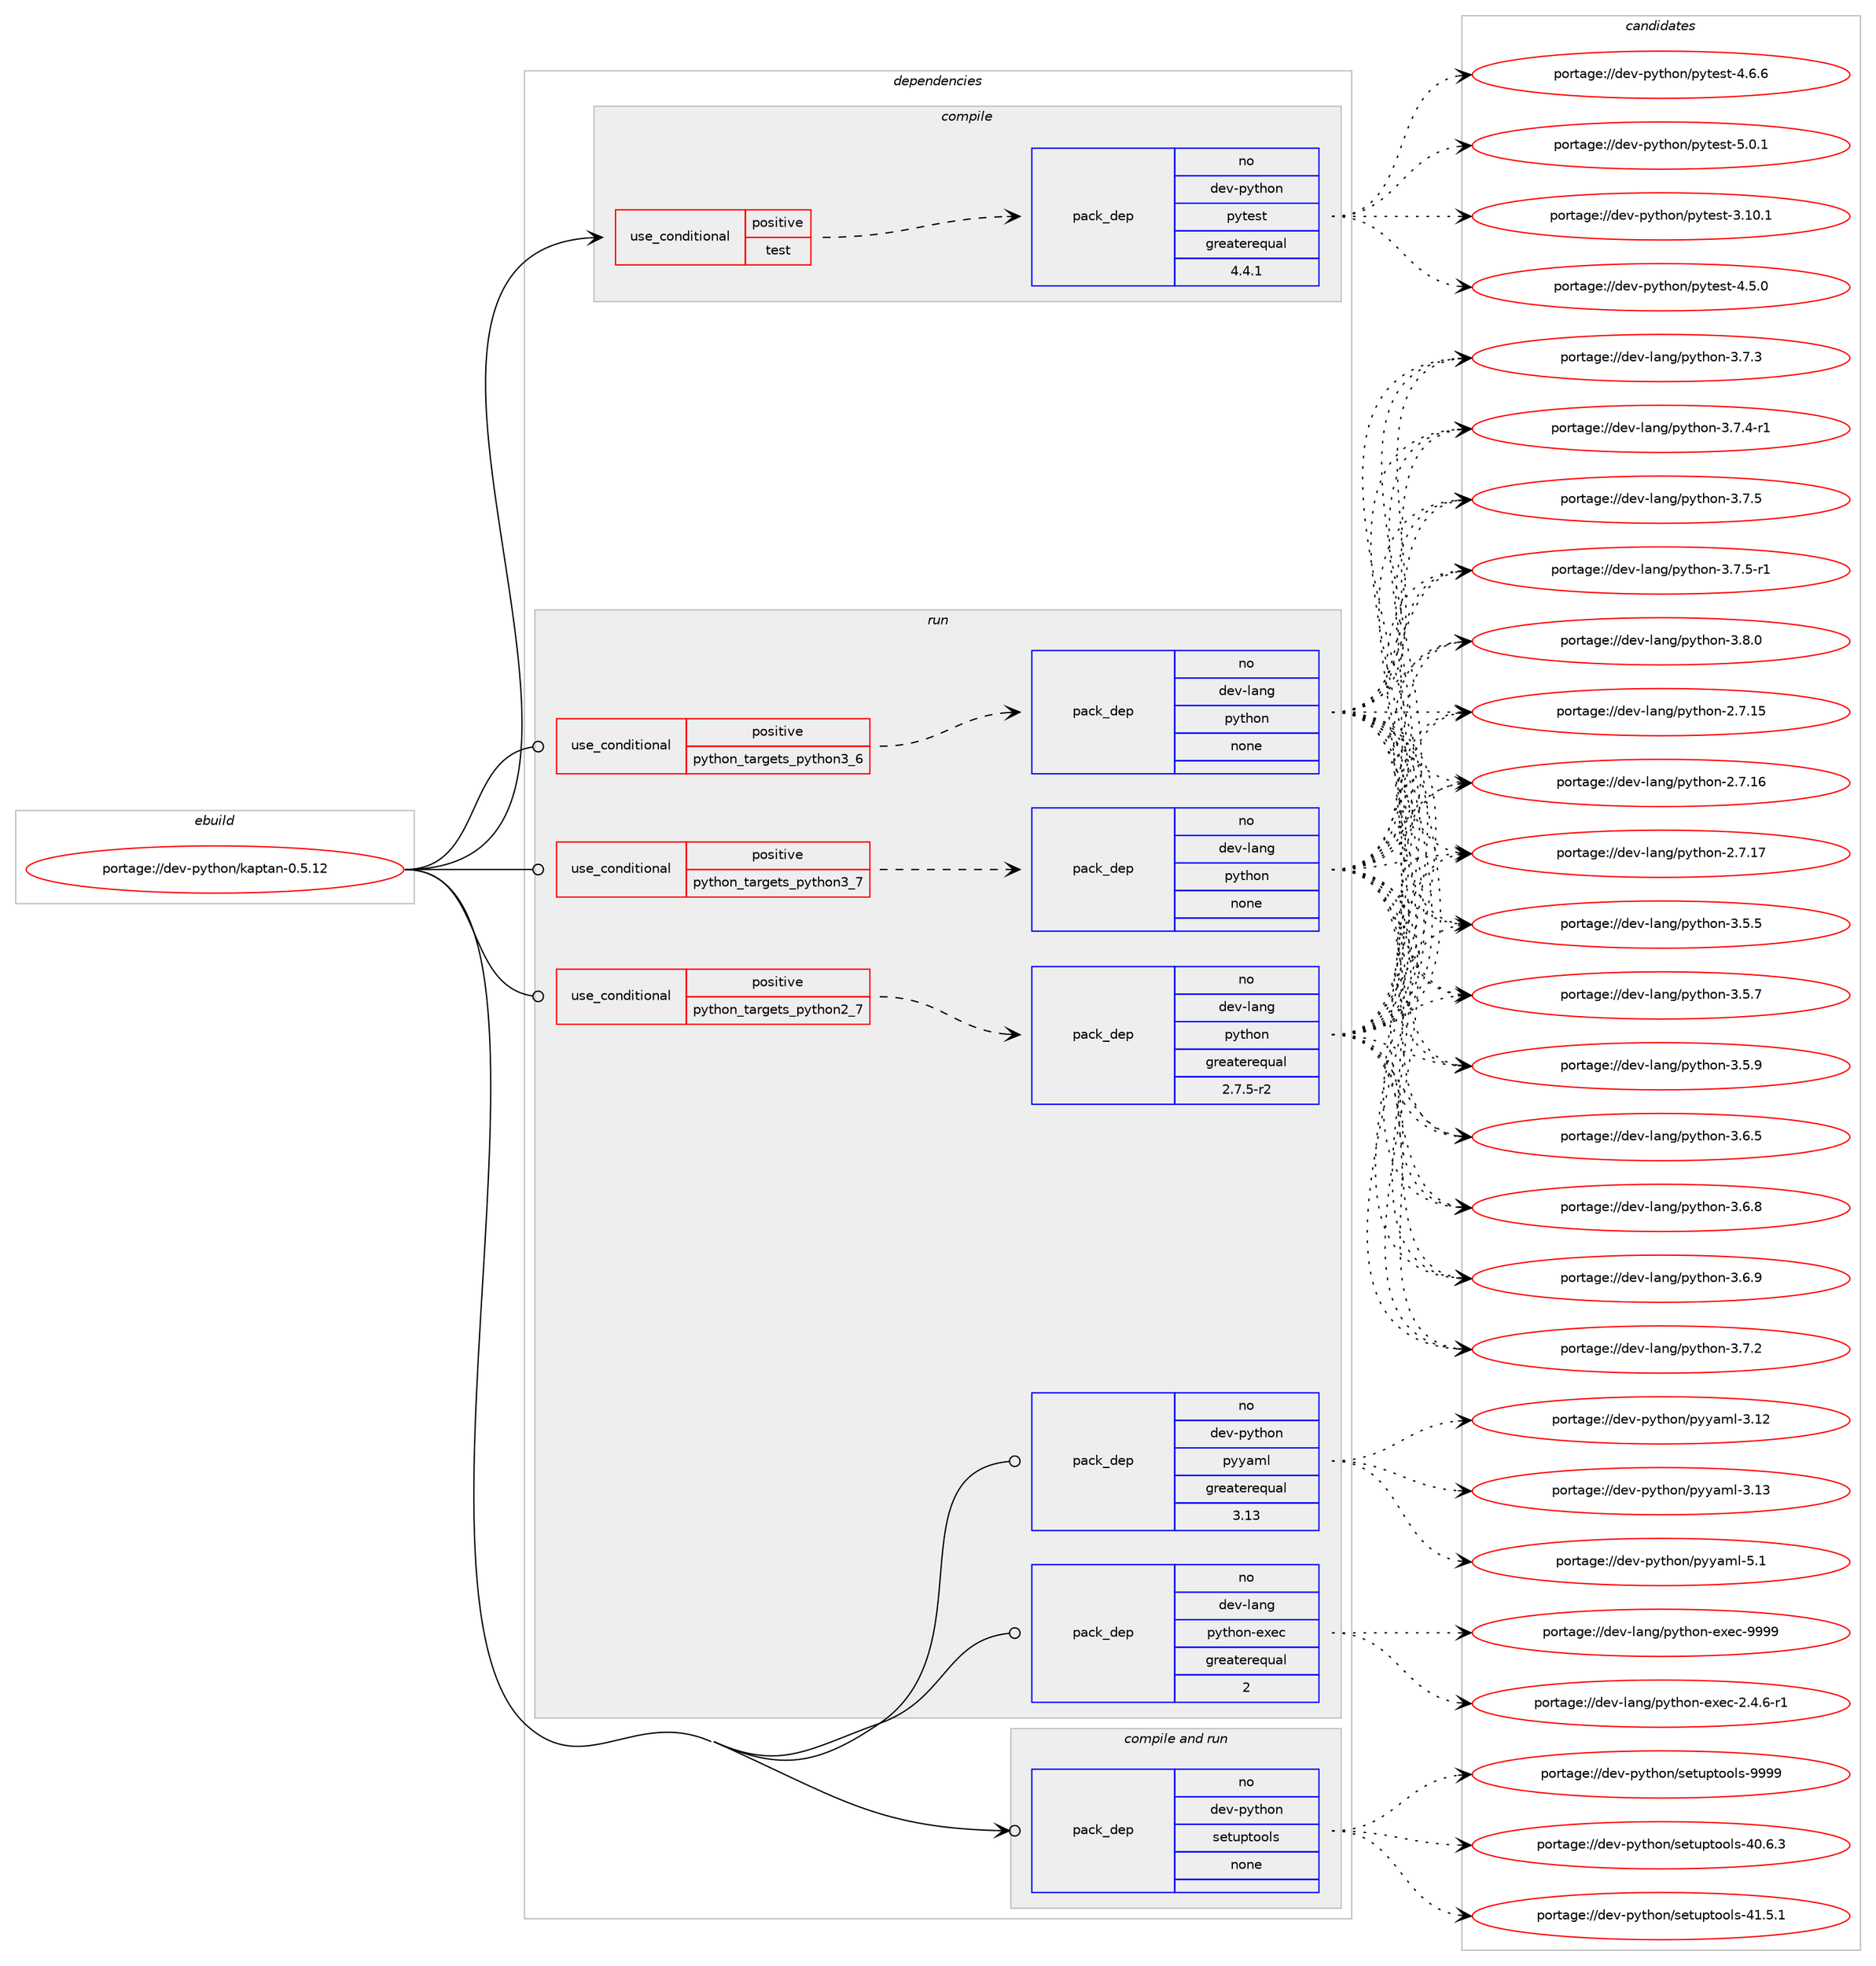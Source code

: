 digraph prolog {

# *************
# Graph options
# *************

newrank=true;
concentrate=true;
compound=true;
graph [rankdir=LR,fontname=Helvetica,fontsize=10,ranksep=1.5];#, ranksep=2.5, nodesep=0.2];
edge  [arrowhead=vee];
node  [fontname=Helvetica,fontsize=10];

# **********
# The ebuild
# **********

subgraph cluster_leftcol {
color=gray;
rank=same;
label=<<i>ebuild</i>>;
id [label="portage://dev-python/kaptan-0.5.12", color=red, width=4, href="../dev-python/kaptan-0.5.12.svg"];
}

# ****************
# The dependencies
# ****************

subgraph cluster_midcol {
color=gray;
label=<<i>dependencies</i>>;
subgraph cluster_compile {
fillcolor="#eeeeee";
style=filled;
label=<<i>compile</i>>;
subgraph cond30952 {
dependency146867 [label=<<TABLE BORDER="0" CELLBORDER="1" CELLSPACING="0" CELLPADDING="4"><TR><TD ROWSPAN="3" CELLPADDING="10">use_conditional</TD></TR><TR><TD>positive</TD></TR><TR><TD>test</TD></TR></TABLE>>, shape=none, color=red];
subgraph pack112591 {
dependency146868 [label=<<TABLE BORDER="0" CELLBORDER="1" CELLSPACING="0" CELLPADDING="4" WIDTH="220"><TR><TD ROWSPAN="6" CELLPADDING="30">pack_dep</TD></TR><TR><TD WIDTH="110">no</TD></TR><TR><TD>dev-python</TD></TR><TR><TD>pytest</TD></TR><TR><TD>greaterequal</TD></TR><TR><TD>4.4.1</TD></TR></TABLE>>, shape=none, color=blue];
}
dependency146867:e -> dependency146868:w [weight=20,style="dashed",arrowhead="vee"];
}
id:e -> dependency146867:w [weight=20,style="solid",arrowhead="vee"];
}
subgraph cluster_compileandrun {
fillcolor="#eeeeee";
style=filled;
label=<<i>compile and run</i>>;
subgraph pack112592 {
dependency146869 [label=<<TABLE BORDER="0" CELLBORDER="1" CELLSPACING="0" CELLPADDING="4" WIDTH="220"><TR><TD ROWSPAN="6" CELLPADDING="30">pack_dep</TD></TR><TR><TD WIDTH="110">no</TD></TR><TR><TD>dev-python</TD></TR><TR><TD>setuptools</TD></TR><TR><TD>none</TD></TR><TR><TD></TD></TR></TABLE>>, shape=none, color=blue];
}
id:e -> dependency146869:w [weight=20,style="solid",arrowhead="odotvee"];
}
subgraph cluster_run {
fillcolor="#eeeeee";
style=filled;
label=<<i>run</i>>;
subgraph cond30953 {
dependency146870 [label=<<TABLE BORDER="0" CELLBORDER="1" CELLSPACING="0" CELLPADDING="4"><TR><TD ROWSPAN="3" CELLPADDING="10">use_conditional</TD></TR><TR><TD>positive</TD></TR><TR><TD>python_targets_python2_7</TD></TR></TABLE>>, shape=none, color=red];
subgraph pack112593 {
dependency146871 [label=<<TABLE BORDER="0" CELLBORDER="1" CELLSPACING="0" CELLPADDING="4" WIDTH="220"><TR><TD ROWSPAN="6" CELLPADDING="30">pack_dep</TD></TR><TR><TD WIDTH="110">no</TD></TR><TR><TD>dev-lang</TD></TR><TR><TD>python</TD></TR><TR><TD>greaterequal</TD></TR><TR><TD>2.7.5-r2</TD></TR></TABLE>>, shape=none, color=blue];
}
dependency146870:e -> dependency146871:w [weight=20,style="dashed",arrowhead="vee"];
}
id:e -> dependency146870:w [weight=20,style="solid",arrowhead="odot"];
subgraph cond30954 {
dependency146872 [label=<<TABLE BORDER="0" CELLBORDER="1" CELLSPACING="0" CELLPADDING="4"><TR><TD ROWSPAN="3" CELLPADDING="10">use_conditional</TD></TR><TR><TD>positive</TD></TR><TR><TD>python_targets_python3_6</TD></TR></TABLE>>, shape=none, color=red];
subgraph pack112594 {
dependency146873 [label=<<TABLE BORDER="0" CELLBORDER="1" CELLSPACING="0" CELLPADDING="4" WIDTH="220"><TR><TD ROWSPAN="6" CELLPADDING="30">pack_dep</TD></TR><TR><TD WIDTH="110">no</TD></TR><TR><TD>dev-lang</TD></TR><TR><TD>python</TD></TR><TR><TD>none</TD></TR><TR><TD></TD></TR></TABLE>>, shape=none, color=blue];
}
dependency146872:e -> dependency146873:w [weight=20,style="dashed",arrowhead="vee"];
}
id:e -> dependency146872:w [weight=20,style="solid",arrowhead="odot"];
subgraph cond30955 {
dependency146874 [label=<<TABLE BORDER="0" CELLBORDER="1" CELLSPACING="0" CELLPADDING="4"><TR><TD ROWSPAN="3" CELLPADDING="10">use_conditional</TD></TR><TR><TD>positive</TD></TR><TR><TD>python_targets_python3_7</TD></TR></TABLE>>, shape=none, color=red];
subgraph pack112595 {
dependency146875 [label=<<TABLE BORDER="0" CELLBORDER="1" CELLSPACING="0" CELLPADDING="4" WIDTH="220"><TR><TD ROWSPAN="6" CELLPADDING="30">pack_dep</TD></TR><TR><TD WIDTH="110">no</TD></TR><TR><TD>dev-lang</TD></TR><TR><TD>python</TD></TR><TR><TD>none</TD></TR><TR><TD></TD></TR></TABLE>>, shape=none, color=blue];
}
dependency146874:e -> dependency146875:w [weight=20,style="dashed",arrowhead="vee"];
}
id:e -> dependency146874:w [weight=20,style="solid",arrowhead="odot"];
subgraph pack112596 {
dependency146876 [label=<<TABLE BORDER="0" CELLBORDER="1" CELLSPACING="0" CELLPADDING="4" WIDTH="220"><TR><TD ROWSPAN="6" CELLPADDING="30">pack_dep</TD></TR><TR><TD WIDTH="110">no</TD></TR><TR><TD>dev-lang</TD></TR><TR><TD>python-exec</TD></TR><TR><TD>greaterequal</TD></TR><TR><TD>2</TD></TR></TABLE>>, shape=none, color=blue];
}
id:e -> dependency146876:w [weight=20,style="solid",arrowhead="odot"];
subgraph pack112597 {
dependency146877 [label=<<TABLE BORDER="0" CELLBORDER="1" CELLSPACING="0" CELLPADDING="4" WIDTH="220"><TR><TD ROWSPAN="6" CELLPADDING="30">pack_dep</TD></TR><TR><TD WIDTH="110">no</TD></TR><TR><TD>dev-python</TD></TR><TR><TD>pyyaml</TD></TR><TR><TD>greaterequal</TD></TR><TR><TD>3.13</TD></TR></TABLE>>, shape=none, color=blue];
}
id:e -> dependency146877:w [weight=20,style="solid",arrowhead="odot"];
}
}

# **************
# The candidates
# **************

subgraph cluster_choices {
rank=same;
color=gray;
label=<<i>candidates</i>>;

subgraph choice112591 {
color=black;
nodesep=1;
choiceportage100101118451121211161041111104711212111610111511645514649484649 [label="portage://dev-python/pytest-3.10.1", color=red, width=4,href="../dev-python/pytest-3.10.1.svg"];
choiceportage1001011184511212111610411111047112121116101115116455246534648 [label="portage://dev-python/pytest-4.5.0", color=red, width=4,href="../dev-python/pytest-4.5.0.svg"];
choiceportage1001011184511212111610411111047112121116101115116455246544654 [label="portage://dev-python/pytest-4.6.6", color=red, width=4,href="../dev-python/pytest-4.6.6.svg"];
choiceportage1001011184511212111610411111047112121116101115116455346484649 [label="portage://dev-python/pytest-5.0.1", color=red, width=4,href="../dev-python/pytest-5.0.1.svg"];
dependency146868:e -> choiceportage100101118451121211161041111104711212111610111511645514649484649:w [style=dotted,weight="100"];
dependency146868:e -> choiceportage1001011184511212111610411111047112121116101115116455246534648:w [style=dotted,weight="100"];
dependency146868:e -> choiceportage1001011184511212111610411111047112121116101115116455246544654:w [style=dotted,weight="100"];
dependency146868:e -> choiceportage1001011184511212111610411111047112121116101115116455346484649:w [style=dotted,weight="100"];
}
subgraph choice112592 {
color=black;
nodesep=1;
choiceportage100101118451121211161041111104711510111611711211611111110811545524846544651 [label="portage://dev-python/setuptools-40.6.3", color=red, width=4,href="../dev-python/setuptools-40.6.3.svg"];
choiceportage100101118451121211161041111104711510111611711211611111110811545524946534649 [label="portage://dev-python/setuptools-41.5.1", color=red, width=4,href="../dev-python/setuptools-41.5.1.svg"];
choiceportage10010111845112121116104111110471151011161171121161111111081154557575757 [label="portage://dev-python/setuptools-9999", color=red, width=4,href="../dev-python/setuptools-9999.svg"];
dependency146869:e -> choiceportage100101118451121211161041111104711510111611711211611111110811545524846544651:w [style=dotted,weight="100"];
dependency146869:e -> choiceportage100101118451121211161041111104711510111611711211611111110811545524946534649:w [style=dotted,weight="100"];
dependency146869:e -> choiceportage10010111845112121116104111110471151011161171121161111111081154557575757:w [style=dotted,weight="100"];
}
subgraph choice112593 {
color=black;
nodesep=1;
choiceportage10010111845108971101034711212111610411111045504655464953 [label="portage://dev-lang/python-2.7.15", color=red, width=4,href="../dev-lang/python-2.7.15.svg"];
choiceportage10010111845108971101034711212111610411111045504655464954 [label="portage://dev-lang/python-2.7.16", color=red, width=4,href="../dev-lang/python-2.7.16.svg"];
choiceportage10010111845108971101034711212111610411111045504655464955 [label="portage://dev-lang/python-2.7.17", color=red, width=4,href="../dev-lang/python-2.7.17.svg"];
choiceportage100101118451089711010347112121116104111110455146534653 [label="portage://dev-lang/python-3.5.5", color=red, width=4,href="../dev-lang/python-3.5.5.svg"];
choiceportage100101118451089711010347112121116104111110455146534655 [label="portage://dev-lang/python-3.5.7", color=red, width=4,href="../dev-lang/python-3.5.7.svg"];
choiceportage100101118451089711010347112121116104111110455146534657 [label="portage://dev-lang/python-3.5.9", color=red, width=4,href="../dev-lang/python-3.5.9.svg"];
choiceportage100101118451089711010347112121116104111110455146544653 [label="portage://dev-lang/python-3.6.5", color=red, width=4,href="../dev-lang/python-3.6.5.svg"];
choiceportage100101118451089711010347112121116104111110455146544656 [label="portage://dev-lang/python-3.6.8", color=red, width=4,href="../dev-lang/python-3.6.8.svg"];
choiceportage100101118451089711010347112121116104111110455146544657 [label="portage://dev-lang/python-3.6.9", color=red, width=4,href="../dev-lang/python-3.6.9.svg"];
choiceportage100101118451089711010347112121116104111110455146554650 [label="portage://dev-lang/python-3.7.2", color=red, width=4,href="../dev-lang/python-3.7.2.svg"];
choiceportage100101118451089711010347112121116104111110455146554651 [label="portage://dev-lang/python-3.7.3", color=red, width=4,href="../dev-lang/python-3.7.3.svg"];
choiceportage1001011184510897110103471121211161041111104551465546524511449 [label="portage://dev-lang/python-3.7.4-r1", color=red, width=4,href="../dev-lang/python-3.7.4-r1.svg"];
choiceportage100101118451089711010347112121116104111110455146554653 [label="portage://dev-lang/python-3.7.5", color=red, width=4,href="../dev-lang/python-3.7.5.svg"];
choiceportage1001011184510897110103471121211161041111104551465546534511449 [label="portage://dev-lang/python-3.7.5-r1", color=red, width=4,href="../dev-lang/python-3.7.5-r1.svg"];
choiceportage100101118451089711010347112121116104111110455146564648 [label="portage://dev-lang/python-3.8.0", color=red, width=4,href="../dev-lang/python-3.8.0.svg"];
dependency146871:e -> choiceportage10010111845108971101034711212111610411111045504655464953:w [style=dotted,weight="100"];
dependency146871:e -> choiceportage10010111845108971101034711212111610411111045504655464954:w [style=dotted,weight="100"];
dependency146871:e -> choiceportage10010111845108971101034711212111610411111045504655464955:w [style=dotted,weight="100"];
dependency146871:e -> choiceportage100101118451089711010347112121116104111110455146534653:w [style=dotted,weight="100"];
dependency146871:e -> choiceportage100101118451089711010347112121116104111110455146534655:w [style=dotted,weight="100"];
dependency146871:e -> choiceportage100101118451089711010347112121116104111110455146534657:w [style=dotted,weight="100"];
dependency146871:e -> choiceportage100101118451089711010347112121116104111110455146544653:w [style=dotted,weight="100"];
dependency146871:e -> choiceportage100101118451089711010347112121116104111110455146544656:w [style=dotted,weight="100"];
dependency146871:e -> choiceportage100101118451089711010347112121116104111110455146544657:w [style=dotted,weight="100"];
dependency146871:e -> choiceportage100101118451089711010347112121116104111110455146554650:w [style=dotted,weight="100"];
dependency146871:e -> choiceportage100101118451089711010347112121116104111110455146554651:w [style=dotted,weight="100"];
dependency146871:e -> choiceportage1001011184510897110103471121211161041111104551465546524511449:w [style=dotted,weight="100"];
dependency146871:e -> choiceportage100101118451089711010347112121116104111110455146554653:w [style=dotted,weight="100"];
dependency146871:e -> choiceportage1001011184510897110103471121211161041111104551465546534511449:w [style=dotted,weight="100"];
dependency146871:e -> choiceportage100101118451089711010347112121116104111110455146564648:w [style=dotted,weight="100"];
}
subgraph choice112594 {
color=black;
nodesep=1;
choiceportage10010111845108971101034711212111610411111045504655464953 [label="portage://dev-lang/python-2.7.15", color=red, width=4,href="../dev-lang/python-2.7.15.svg"];
choiceportage10010111845108971101034711212111610411111045504655464954 [label="portage://dev-lang/python-2.7.16", color=red, width=4,href="../dev-lang/python-2.7.16.svg"];
choiceportage10010111845108971101034711212111610411111045504655464955 [label="portage://dev-lang/python-2.7.17", color=red, width=4,href="../dev-lang/python-2.7.17.svg"];
choiceportage100101118451089711010347112121116104111110455146534653 [label="portage://dev-lang/python-3.5.5", color=red, width=4,href="../dev-lang/python-3.5.5.svg"];
choiceportage100101118451089711010347112121116104111110455146534655 [label="portage://dev-lang/python-3.5.7", color=red, width=4,href="../dev-lang/python-3.5.7.svg"];
choiceportage100101118451089711010347112121116104111110455146534657 [label="portage://dev-lang/python-3.5.9", color=red, width=4,href="../dev-lang/python-3.5.9.svg"];
choiceportage100101118451089711010347112121116104111110455146544653 [label="portage://dev-lang/python-3.6.5", color=red, width=4,href="../dev-lang/python-3.6.5.svg"];
choiceportage100101118451089711010347112121116104111110455146544656 [label="portage://dev-lang/python-3.6.8", color=red, width=4,href="../dev-lang/python-3.6.8.svg"];
choiceportage100101118451089711010347112121116104111110455146544657 [label="portage://dev-lang/python-3.6.9", color=red, width=4,href="../dev-lang/python-3.6.9.svg"];
choiceportage100101118451089711010347112121116104111110455146554650 [label="portage://dev-lang/python-3.7.2", color=red, width=4,href="../dev-lang/python-3.7.2.svg"];
choiceportage100101118451089711010347112121116104111110455146554651 [label="portage://dev-lang/python-3.7.3", color=red, width=4,href="../dev-lang/python-3.7.3.svg"];
choiceportage1001011184510897110103471121211161041111104551465546524511449 [label="portage://dev-lang/python-3.7.4-r1", color=red, width=4,href="../dev-lang/python-3.7.4-r1.svg"];
choiceportage100101118451089711010347112121116104111110455146554653 [label="portage://dev-lang/python-3.7.5", color=red, width=4,href="../dev-lang/python-3.7.5.svg"];
choiceportage1001011184510897110103471121211161041111104551465546534511449 [label="portage://dev-lang/python-3.7.5-r1", color=red, width=4,href="../dev-lang/python-3.7.5-r1.svg"];
choiceportage100101118451089711010347112121116104111110455146564648 [label="portage://dev-lang/python-3.8.0", color=red, width=4,href="../dev-lang/python-3.8.0.svg"];
dependency146873:e -> choiceportage10010111845108971101034711212111610411111045504655464953:w [style=dotted,weight="100"];
dependency146873:e -> choiceportage10010111845108971101034711212111610411111045504655464954:w [style=dotted,weight="100"];
dependency146873:e -> choiceportage10010111845108971101034711212111610411111045504655464955:w [style=dotted,weight="100"];
dependency146873:e -> choiceportage100101118451089711010347112121116104111110455146534653:w [style=dotted,weight="100"];
dependency146873:e -> choiceportage100101118451089711010347112121116104111110455146534655:w [style=dotted,weight="100"];
dependency146873:e -> choiceportage100101118451089711010347112121116104111110455146534657:w [style=dotted,weight="100"];
dependency146873:e -> choiceportage100101118451089711010347112121116104111110455146544653:w [style=dotted,weight="100"];
dependency146873:e -> choiceportage100101118451089711010347112121116104111110455146544656:w [style=dotted,weight="100"];
dependency146873:e -> choiceportage100101118451089711010347112121116104111110455146544657:w [style=dotted,weight="100"];
dependency146873:e -> choiceportage100101118451089711010347112121116104111110455146554650:w [style=dotted,weight="100"];
dependency146873:e -> choiceportage100101118451089711010347112121116104111110455146554651:w [style=dotted,weight="100"];
dependency146873:e -> choiceportage1001011184510897110103471121211161041111104551465546524511449:w [style=dotted,weight="100"];
dependency146873:e -> choiceportage100101118451089711010347112121116104111110455146554653:w [style=dotted,weight="100"];
dependency146873:e -> choiceportage1001011184510897110103471121211161041111104551465546534511449:w [style=dotted,weight="100"];
dependency146873:e -> choiceportage100101118451089711010347112121116104111110455146564648:w [style=dotted,weight="100"];
}
subgraph choice112595 {
color=black;
nodesep=1;
choiceportage10010111845108971101034711212111610411111045504655464953 [label="portage://dev-lang/python-2.7.15", color=red, width=4,href="../dev-lang/python-2.7.15.svg"];
choiceportage10010111845108971101034711212111610411111045504655464954 [label="portage://dev-lang/python-2.7.16", color=red, width=4,href="../dev-lang/python-2.7.16.svg"];
choiceportage10010111845108971101034711212111610411111045504655464955 [label="portage://dev-lang/python-2.7.17", color=red, width=4,href="../dev-lang/python-2.7.17.svg"];
choiceportage100101118451089711010347112121116104111110455146534653 [label="portage://dev-lang/python-3.5.5", color=red, width=4,href="../dev-lang/python-3.5.5.svg"];
choiceportage100101118451089711010347112121116104111110455146534655 [label="portage://dev-lang/python-3.5.7", color=red, width=4,href="../dev-lang/python-3.5.7.svg"];
choiceportage100101118451089711010347112121116104111110455146534657 [label="portage://dev-lang/python-3.5.9", color=red, width=4,href="../dev-lang/python-3.5.9.svg"];
choiceportage100101118451089711010347112121116104111110455146544653 [label="portage://dev-lang/python-3.6.5", color=red, width=4,href="../dev-lang/python-3.6.5.svg"];
choiceportage100101118451089711010347112121116104111110455146544656 [label="portage://dev-lang/python-3.6.8", color=red, width=4,href="../dev-lang/python-3.6.8.svg"];
choiceportage100101118451089711010347112121116104111110455146544657 [label="portage://dev-lang/python-3.6.9", color=red, width=4,href="../dev-lang/python-3.6.9.svg"];
choiceportage100101118451089711010347112121116104111110455146554650 [label="portage://dev-lang/python-3.7.2", color=red, width=4,href="../dev-lang/python-3.7.2.svg"];
choiceportage100101118451089711010347112121116104111110455146554651 [label="portage://dev-lang/python-3.7.3", color=red, width=4,href="../dev-lang/python-3.7.3.svg"];
choiceportage1001011184510897110103471121211161041111104551465546524511449 [label="portage://dev-lang/python-3.7.4-r1", color=red, width=4,href="../dev-lang/python-3.7.4-r1.svg"];
choiceportage100101118451089711010347112121116104111110455146554653 [label="portage://dev-lang/python-3.7.5", color=red, width=4,href="../dev-lang/python-3.7.5.svg"];
choiceportage1001011184510897110103471121211161041111104551465546534511449 [label="portage://dev-lang/python-3.7.5-r1", color=red, width=4,href="../dev-lang/python-3.7.5-r1.svg"];
choiceportage100101118451089711010347112121116104111110455146564648 [label="portage://dev-lang/python-3.8.0", color=red, width=4,href="../dev-lang/python-3.8.0.svg"];
dependency146875:e -> choiceportage10010111845108971101034711212111610411111045504655464953:w [style=dotted,weight="100"];
dependency146875:e -> choiceportage10010111845108971101034711212111610411111045504655464954:w [style=dotted,weight="100"];
dependency146875:e -> choiceportage10010111845108971101034711212111610411111045504655464955:w [style=dotted,weight="100"];
dependency146875:e -> choiceportage100101118451089711010347112121116104111110455146534653:w [style=dotted,weight="100"];
dependency146875:e -> choiceportage100101118451089711010347112121116104111110455146534655:w [style=dotted,weight="100"];
dependency146875:e -> choiceportage100101118451089711010347112121116104111110455146534657:w [style=dotted,weight="100"];
dependency146875:e -> choiceportage100101118451089711010347112121116104111110455146544653:w [style=dotted,weight="100"];
dependency146875:e -> choiceportage100101118451089711010347112121116104111110455146544656:w [style=dotted,weight="100"];
dependency146875:e -> choiceportage100101118451089711010347112121116104111110455146544657:w [style=dotted,weight="100"];
dependency146875:e -> choiceportage100101118451089711010347112121116104111110455146554650:w [style=dotted,weight="100"];
dependency146875:e -> choiceportage100101118451089711010347112121116104111110455146554651:w [style=dotted,weight="100"];
dependency146875:e -> choiceportage1001011184510897110103471121211161041111104551465546524511449:w [style=dotted,weight="100"];
dependency146875:e -> choiceportage100101118451089711010347112121116104111110455146554653:w [style=dotted,weight="100"];
dependency146875:e -> choiceportage1001011184510897110103471121211161041111104551465546534511449:w [style=dotted,weight="100"];
dependency146875:e -> choiceportage100101118451089711010347112121116104111110455146564648:w [style=dotted,weight="100"];
}
subgraph choice112596 {
color=black;
nodesep=1;
choiceportage10010111845108971101034711212111610411111045101120101994550465246544511449 [label="portage://dev-lang/python-exec-2.4.6-r1", color=red, width=4,href="../dev-lang/python-exec-2.4.6-r1.svg"];
choiceportage10010111845108971101034711212111610411111045101120101994557575757 [label="portage://dev-lang/python-exec-9999", color=red, width=4,href="../dev-lang/python-exec-9999.svg"];
dependency146876:e -> choiceportage10010111845108971101034711212111610411111045101120101994550465246544511449:w [style=dotted,weight="100"];
dependency146876:e -> choiceportage10010111845108971101034711212111610411111045101120101994557575757:w [style=dotted,weight="100"];
}
subgraph choice112597 {
color=black;
nodesep=1;
choiceportage1001011184511212111610411111047112121121971091084551464950 [label="portage://dev-python/pyyaml-3.12", color=red, width=4,href="../dev-python/pyyaml-3.12.svg"];
choiceportage1001011184511212111610411111047112121121971091084551464951 [label="portage://dev-python/pyyaml-3.13", color=red, width=4,href="../dev-python/pyyaml-3.13.svg"];
choiceportage10010111845112121116104111110471121211219710910845534649 [label="portage://dev-python/pyyaml-5.1", color=red, width=4,href="../dev-python/pyyaml-5.1.svg"];
dependency146877:e -> choiceportage1001011184511212111610411111047112121121971091084551464950:w [style=dotted,weight="100"];
dependency146877:e -> choiceportage1001011184511212111610411111047112121121971091084551464951:w [style=dotted,weight="100"];
dependency146877:e -> choiceportage10010111845112121116104111110471121211219710910845534649:w [style=dotted,weight="100"];
}
}

}

